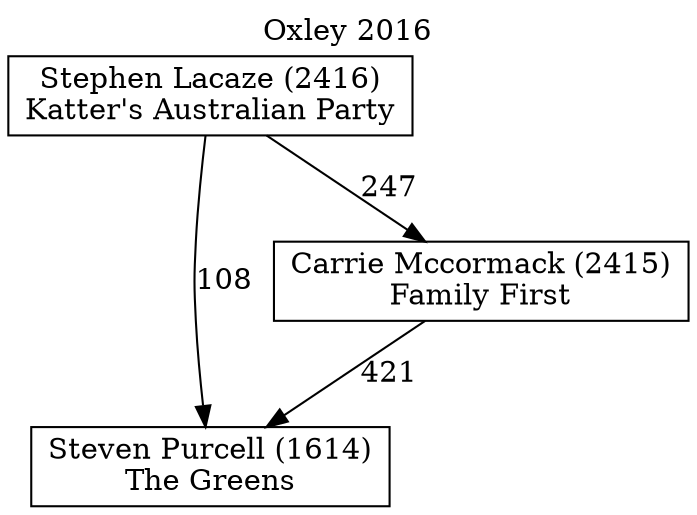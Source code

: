 // House preference flow
digraph "Steven Purcell (1614)_Oxley_2016" {
	graph [label="Oxley 2016" labelloc=t mclimit=10]
	node [shape=box]
	"Stephen Lacaze (2416)" [label="Stephen Lacaze (2416)
Katter's Australian Party"]
	"Steven Purcell (1614)" [label="Steven Purcell (1614)
The Greens"]
	"Carrie Mccormack (2415)" [label="Carrie Mccormack (2415)
Family First"]
	"Carrie Mccormack (2415)" -> "Steven Purcell (1614)" [label=421]
	"Stephen Lacaze (2416)" -> "Steven Purcell (1614)" [label=108]
	"Stephen Lacaze (2416)" -> "Carrie Mccormack (2415)" [label=247]
}
